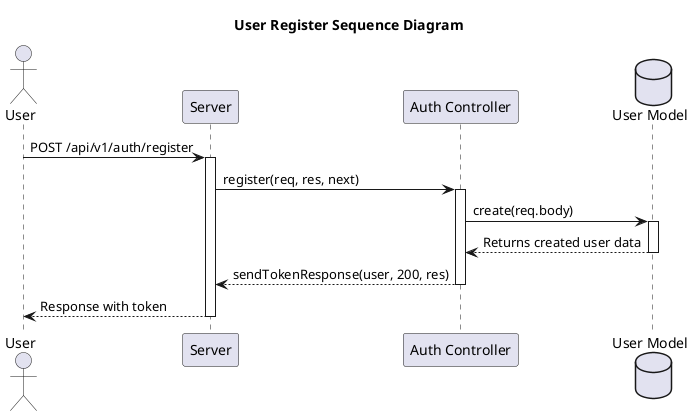 @startuml User Register Sequence Diagram  
title User Register Sequence Diagram
actor User
participant "Server" as Server
participant "Auth Controller" as Auth
database "User Model" as Model

User -> Server: POST /api/v1/auth/register
activate Server

Server -> Auth: register(req, res, next)
activate Auth

Auth -> Model: create(req.body)
activate Model

Model --> Auth: Returns created user data
deactivate Model

Auth --> Server: sendTokenResponse(user, 200, res)
deactivate Auth

Server --> User: Response with token
deactivate Server
@enduml